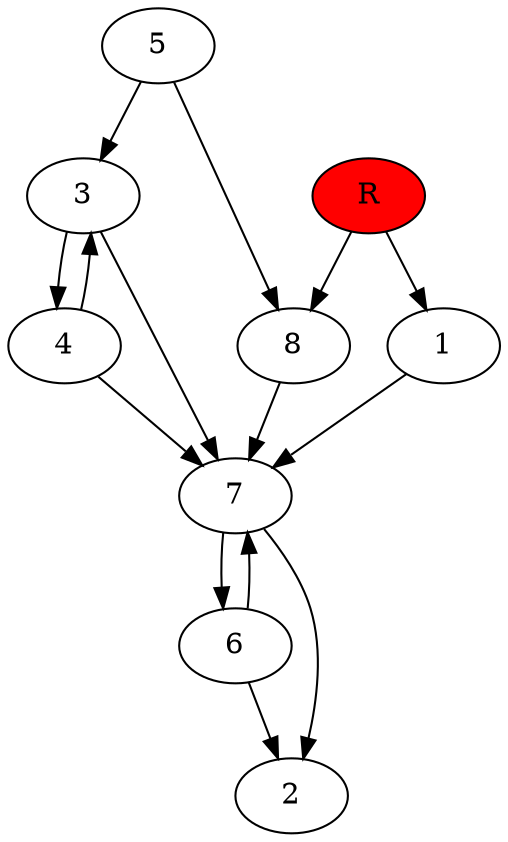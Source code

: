 digraph prb18771 {
	1
	2
	3
	4
	5
	6
	7
	8
	R [fillcolor="#ff0000" style=filled]
	1 -> 7
	3 -> 4
	3 -> 7
	4 -> 3
	4 -> 7
	5 -> 3
	5 -> 8
	6 -> 2
	6 -> 7
	7 -> 2
	7 -> 6
	8 -> 7
	R -> 1
	R -> 8
}
